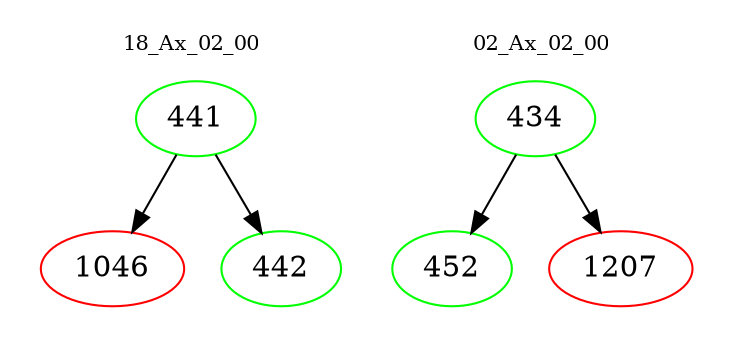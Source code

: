 digraph{
subgraph cluster_0 {
color = white
label = "18_Ax_02_00";
fontsize=10;
T0_441 [label="441", color="green"]
T0_441 -> T0_1046 [color="black"]
T0_1046 [label="1046", color="red"]
T0_441 -> T0_442 [color="black"]
T0_442 [label="442", color="green"]
}
subgraph cluster_1 {
color = white
label = "02_Ax_02_00";
fontsize=10;
T1_434 [label="434", color="green"]
T1_434 -> T1_452 [color="black"]
T1_452 [label="452", color="green"]
T1_434 -> T1_1207 [color="black"]
T1_1207 [label="1207", color="red"]
}
}
